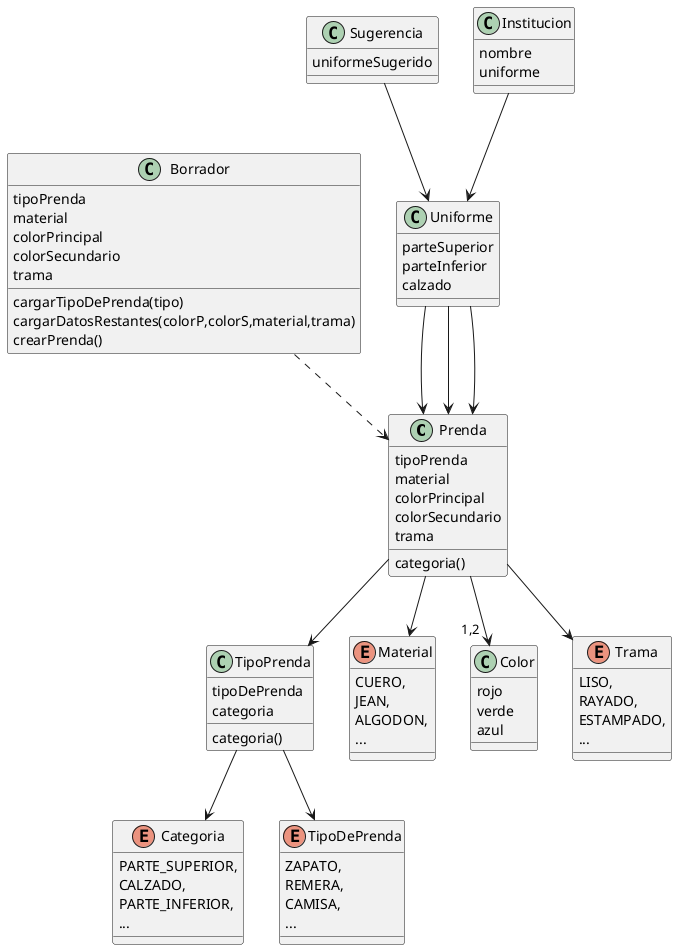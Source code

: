 @startuml

class Prenda {
    tipoPrenda
    material
    colorPrincipal
    colorSecundario
    trama

    categoria()
}

class TipoPrenda {
    tipoDePrenda
    categoria

    categoria()
}

enum Categoria {
    PARTE_SUPERIOR,
    CALZADO,
    PARTE_INFERIOR,
    ...
}

enum Material {
    CUERO,
    JEAN,
    ALGODON,
    ...
}

class Color {
    rojo
    verde
    azul
}

enum Trama {
    LISO,
    RAYADO,
    ESTAMPADO,
    ...
}

enum TipoDePrenda {
    ZAPATO,
    REMERA,
    CAMISA,
    ...
}

class Borrador {
    tipoPrenda
    material
    colorPrincipal
    colorSecundario
    trama

    cargarTipoDePrenda(tipo)
    cargarDatosRestantes(colorP,colorS,material,trama)
    crearPrenda()
}

class Sugerencia {
    uniformeSugerido
}

class Uniforme {
    parteSuperior
    parteInferior
    calzado
}

class Institucion {
    nombre
    uniforme
}


Prenda --> TipoPrenda
Prenda --> Material
Prenda --> "  1,2  "Color
TipoPrenda --> Categoria
Prenda --> Trama
TipoPrenda --> TipoDePrenda
Borrador ..> Prenda
Sugerencia --> Uniforme
Uniforme --> Prenda
Uniforme --> Prenda
Uniforme --> Prenda
Institucion --> Uniforme

@enduml